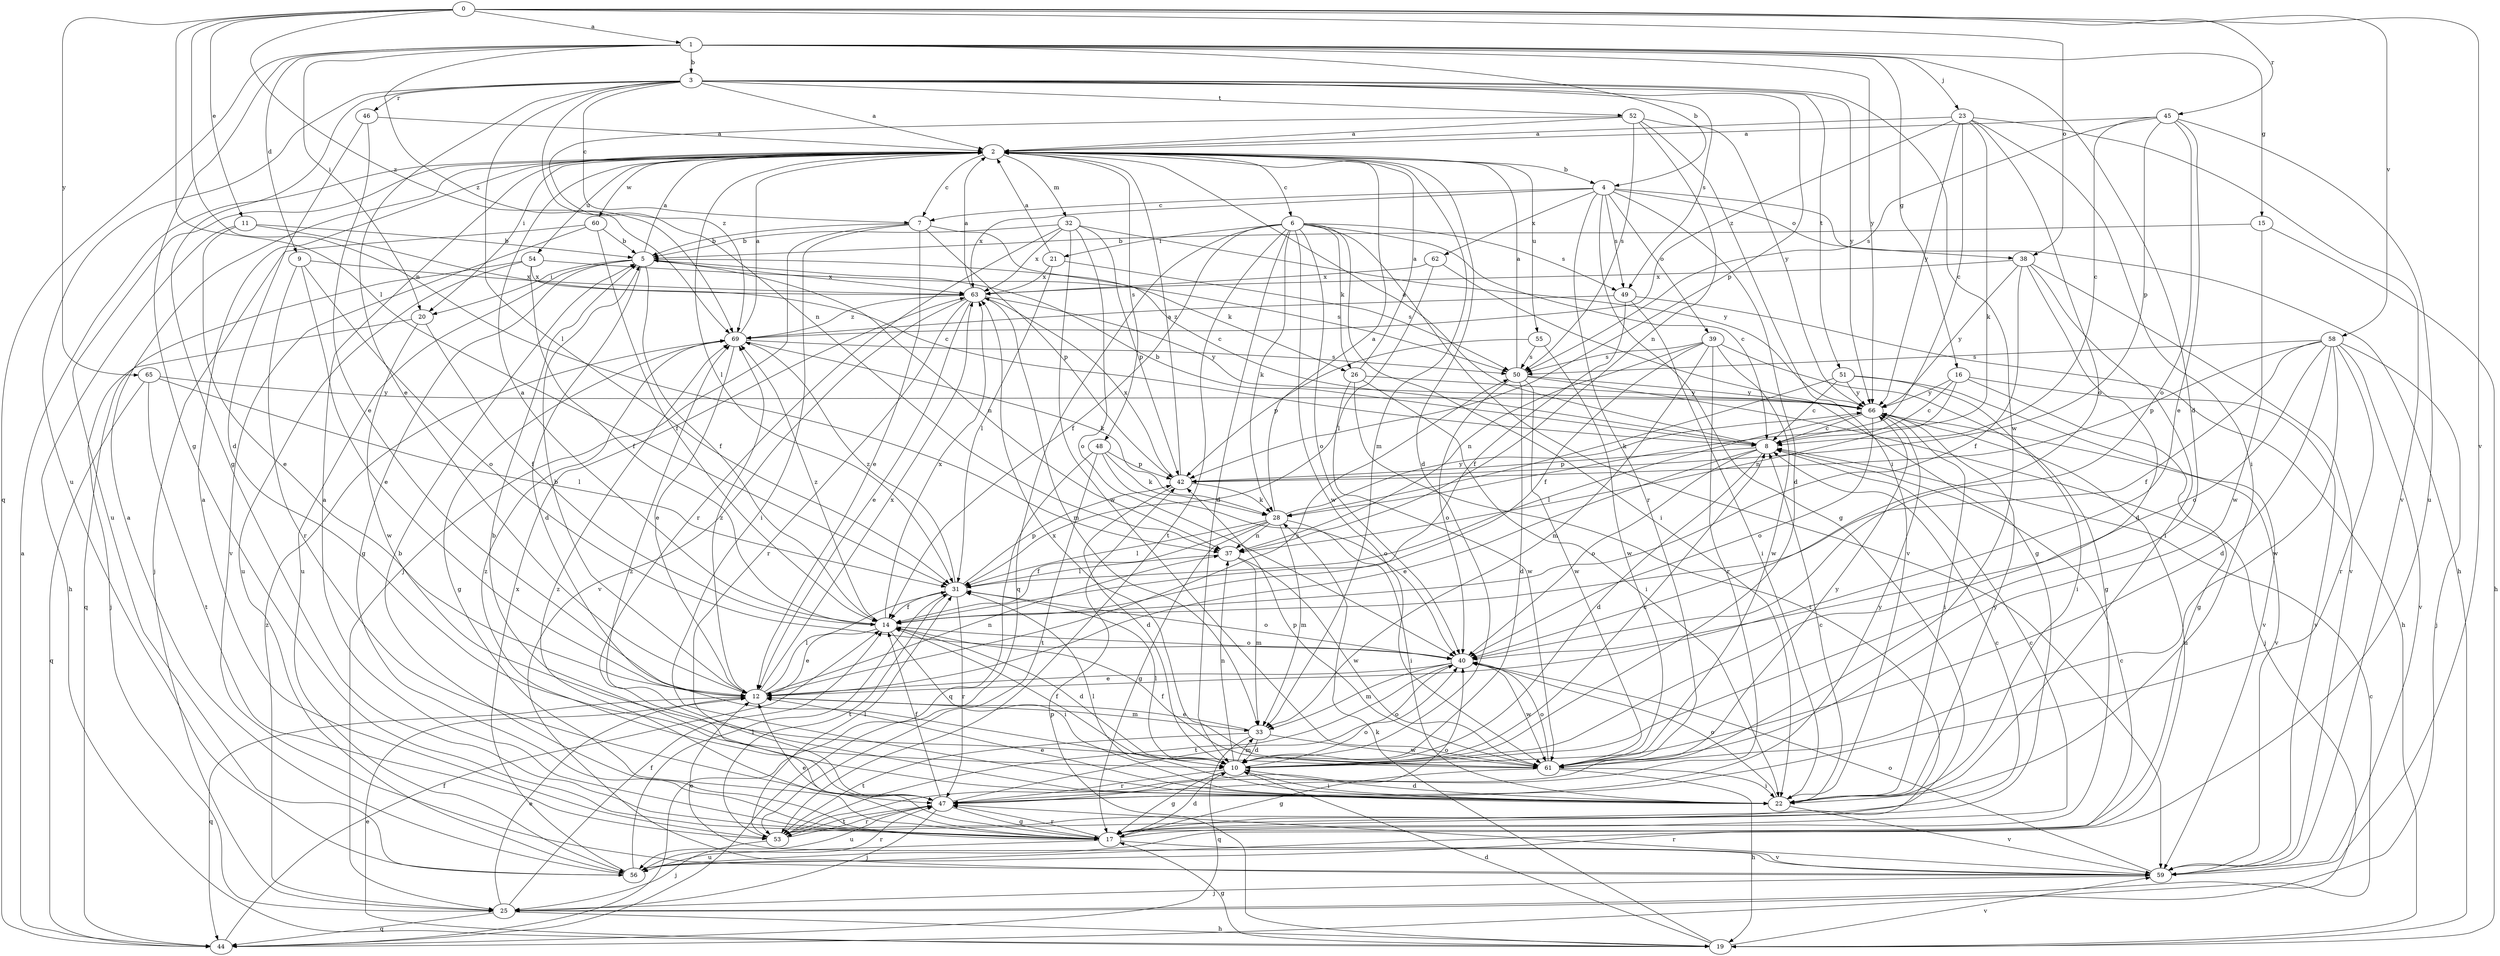 strict digraph  {
0;
1;
2;
3;
4;
5;
6;
7;
8;
9;
10;
11;
12;
14;
15;
16;
17;
19;
20;
21;
22;
23;
25;
26;
28;
31;
32;
33;
37;
38;
39;
40;
42;
44;
45;
46;
47;
48;
49;
50;
51;
52;
53;
54;
55;
56;
58;
59;
60;
61;
62;
63;
65;
66;
69;
0 -> 1  [label=a];
0 -> 11  [label=e];
0 -> 31  [label=l];
0 -> 37  [label=n];
0 -> 38  [label=o];
0 -> 45  [label=r];
0 -> 58  [label=v];
0 -> 59  [label=v];
0 -> 65  [label=y];
0 -> 69  [label=z];
1 -> 3  [label=b];
1 -> 4  [label=b];
1 -> 9  [label=d];
1 -> 10  [label=d];
1 -> 15  [label=g];
1 -> 16  [label=g];
1 -> 17  [label=g];
1 -> 20  [label=i];
1 -> 23  [label=j];
1 -> 44  [label=q];
1 -> 66  [label=y];
1 -> 69  [label=z];
2 -> 4  [label=b];
2 -> 6  [label=c];
2 -> 7  [label=c];
2 -> 10  [label=d];
2 -> 20  [label=i];
2 -> 31  [label=l];
2 -> 32  [label=m];
2 -> 33  [label=m];
2 -> 48  [label=s];
2 -> 54  [label=u];
2 -> 55  [label=u];
2 -> 56  [label=u];
2 -> 60  [label=w];
3 -> 2  [label=a];
3 -> 7  [label=c];
3 -> 12  [label=e];
3 -> 17  [label=g];
3 -> 31  [label=l];
3 -> 37  [label=n];
3 -> 42  [label=p];
3 -> 46  [label=r];
3 -> 49  [label=s];
3 -> 51  [label=t];
3 -> 52  [label=t];
3 -> 56  [label=u];
3 -> 61  [label=w];
3 -> 66  [label=y];
4 -> 7  [label=c];
4 -> 10  [label=d];
4 -> 17  [label=g];
4 -> 19  [label=h];
4 -> 38  [label=o];
4 -> 39  [label=o];
4 -> 47  [label=r];
4 -> 49  [label=s];
4 -> 62  [label=x];
4 -> 63  [label=x];
5 -> 2  [label=a];
5 -> 10  [label=d];
5 -> 14  [label=f];
5 -> 17  [label=g];
5 -> 20  [label=i];
5 -> 26  [label=k];
5 -> 37  [label=n];
5 -> 56  [label=u];
5 -> 63  [label=x];
6 -> 8  [label=c];
6 -> 10  [label=d];
6 -> 14  [label=f];
6 -> 21  [label=i];
6 -> 22  [label=i];
6 -> 26  [label=k];
6 -> 28  [label=k];
6 -> 40  [label=o];
6 -> 44  [label=q];
6 -> 49  [label=s];
6 -> 53  [label=t];
6 -> 59  [label=v];
6 -> 61  [label=w];
7 -> 5  [label=b];
7 -> 8  [label=c];
7 -> 12  [label=e];
7 -> 22  [label=i];
7 -> 25  [label=j];
7 -> 42  [label=p];
8 -> 2  [label=a];
8 -> 5  [label=b];
8 -> 10  [label=d];
8 -> 12  [label=e];
8 -> 40  [label=o];
8 -> 42  [label=p];
9 -> 12  [label=e];
9 -> 40  [label=o];
9 -> 47  [label=r];
9 -> 63  [label=x];
10 -> 8  [label=c];
10 -> 14  [label=f];
10 -> 17  [label=g];
10 -> 22  [label=i];
10 -> 31  [label=l];
10 -> 33  [label=m];
10 -> 37  [label=n];
10 -> 40  [label=o];
10 -> 47  [label=r];
11 -> 5  [label=b];
11 -> 8  [label=c];
11 -> 12  [label=e];
11 -> 19  [label=h];
12 -> 5  [label=b];
12 -> 31  [label=l];
12 -> 33  [label=m];
12 -> 37  [label=n];
12 -> 44  [label=q];
12 -> 50  [label=s];
12 -> 63  [label=x];
12 -> 69  [label=z];
14 -> 2  [label=a];
14 -> 10  [label=d];
14 -> 12  [label=e];
14 -> 22  [label=i];
14 -> 40  [label=o];
14 -> 63  [label=x];
14 -> 69  [label=z];
15 -> 5  [label=b];
15 -> 19  [label=h];
15 -> 61  [label=w];
16 -> 8  [label=c];
16 -> 17  [label=g];
16 -> 37  [label=n];
16 -> 59  [label=v];
16 -> 66  [label=y];
17 -> 2  [label=a];
17 -> 5  [label=b];
17 -> 8  [label=c];
17 -> 10  [label=d];
17 -> 12  [label=e];
17 -> 47  [label=r];
17 -> 56  [label=u];
17 -> 59  [label=v];
17 -> 69  [label=z];
19 -> 10  [label=d];
19 -> 12  [label=e];
19 -> 17  [label=g];
19 -> 28  [label=k];
19 -> 42  [label=p];
19 -> 59  [label=v];
20 -> 14  [label=f];
20 -> 25  [label=j];
20 -> 61  [label=w];
21 -> 2  [label=a];
21 -> 31  [label=l];
21 -> 50  [label=s];
21 -> 63  [label=x];
22 -> 5  [label=b];
22 -> 8  [label=c];
22 -> 10  [label=d];
22 -> 12  [label=e];
22 -> 31  [label=l];
22 -> 40  [label=o];
22 -> 59  [label=v];
22 -> 66  [label=y];
22 -> 69  [label=z];
23 -> 2  [label=a];
23 -> 8  [label=c];
23 -> 22  [label=i];
23 -> 28  [label=k];
23 -> 40  [label=o];
23 -> 59  [label=v];
23 -> 66  [label=y];
23 -> 69  [label=z];
25 -> 12  [label=e];
25 -> 14  [label=f];
25 -> 19  [label=h];
25 -> 44  [label=q];
25 -> 69  [label=z];
26 -> 2  [label=a];
26 -> 22  [label=i];
26 -> 53  [label=t];
26 -> 61  [label=w];
26 -> 66  [label=y];
28 -> 2  [label=a];
28 -> 14  [label=f];
28 -> 17  [label=g];
28 -> 22  [label=i];
28 -> 31  [label=l];
28 -> 33  [label=m];
28 -> 37  [label=n];
28 -> 66  [label=y];
31 -> 14  [label=f];
31 -> 40  [label=o];
31 -> 42  [label=p];
31 -> 47  [label=r];
31 -> 53  [label=t];
31 -> 69  [label=z];
32 -> 5  [label=b];
32 -> 40  [label=o];
32 -> 42  [label=p];
32 -> 47  [label=r];
32 -> 61  [label=w];
32 -> 63  [label=x];
32 -> 66  [label=y];
33 -> 10  [label=d];
33 -> 12  [label=e];
33 -> 44  [label=q];
33 -> 53  [label=t];
33 -> 61  [label=w];
37 -> 31  [label=l];
37 -> 33  [label=m];
37 -> 61  [label=w];
38 -> 10  [label=d];
38 -> 14  [label=f];
38 -> 22  [label=i];
38 -> 59  [label=v];
38 -> 63  [label=x];
38 -> 66  [label=y];
39 -> 14  [label=f];
39 -> 17  [label=g];
39 -> 33  [label=m];
39 -> 37  [label=n];
39 -> 47  [label=r];
39 -> 50  [label=s];
39 -> 61  [label=w];
40 -> 12  [label=e];
40 -> 33  [label=m];
40 -> 53  [label=t];
40 -> 61  [label=w];
42 -> 2  [label=a];
42 -> 10  [label=d];
42 -> 28  [label=k];
42 -> 63  [label=x];
44 -> 2  [label=a];
44 -> 8  [label=c];
44 -> 14  [label=f];
45 -> 2  [label=a];
45 -> 8  [label=c];
45 -> 12  [label=e];
45 -> 40  [label=o];
45 -> 42  [label=p];
45 -> 50  [label=s];
45 -> 56  [label=u];
46 -> 2  [label=a];
46 -> 10  [label=d];
46 -> 12  [label=e];
47 -> 14  [label=f];
47 -> 17  [label=g];
47 -> 25  [label=j];
47 -> 40  [label=o];
47 -> 53  [label=t];
47 -> 56  [label=u];
47 -> 66  [label=y];
47 -> 69  [label=z];
48 -> 28  [label=k];
48 -> 40  [label=o];
48 -> 42  [label=p];
48 -> 44  [label=q];
48 -> 53  [label=t];
49 -> 14  [label=f];
49 -> 19  [label=h];
49 -> 22  [label=i];
49 -> 69  [label=z];
50 -> 2  [label=a];
50 -> 10  [label=d];
50 -> 25  [label=j];
50 -> 40  [label=o];
50 -> 61  [label=w];
50 -> 66  [label=y];
51 -> 8  [label=c];
51 -> 22  [label=i];
51 -> 28  [label=k];
51 -> 59  [label=v];
51 -> 66  [label=y];
52 -> 2  [label=a];
52 -> 22  [label=i];
52 -> 37  [label=n];
52 -> 50  [label=s];
52 -> 66  [label=y];
52 -> 69  [label=z];
53 -> 2  [label=a];
53 -> 8  [label=c];
53 -> 25  [label=j];
53 -> 31  [label=l];
53 -> 40  [label=o];
53 -> 47  [label=r];
54 -> 14  [label=f];
54 -> 44  [label=q];
54 -> 50  [label=s];
54 -> 56  [label=u];
54 -> 63  [label=x];
55 -> 42  [label=p];
55 -> 50  [label=s];
55 -> 61  [label=w];
56 -> 2  [label=a];
56 -> 8  [label=c];
56 -> 31  [label=l];
56 -> 47  [label=r];
56 -> 63  [label=x];
58 -> 10  [label=d];
58 -> 14  [label=f];
58 -> 25  [label=j];
58 -> 40  [label=o];
58 -> 42  [label=p];
58 -> 47  [label=r];
58 -> 50  [label=s];
58 -> 59  [label=v];
58 -> 61  [label=w];
59 -> 12  [label=e];
59 -> 25  [label=j];
59 -> 40  [label=o];
59 -> 47  [label=r];
60 -> 5  [label=b];
60 -> 14  [label=f];
60 -> 25  [label=j];
60 -> 59  [label=v];
61 -> 14  [label=f];
61 -> 17  [label=g];
61 -> 19  [label=h];
61 -> 22  [label=i];
61 -> 40  [label=o];
61 -> 42  [label=p];
61 -> 63  [label=x];
61 -> 66  [label=y];
62 -> 17  [label=g];
62 -> 31  [label=l];
62 -> 63  [label=x];
63 -> 2  [label=a];
63 -> 12  [label=e];
63 -> 33  [label=m];
63 -> 47  [label=r];
63 -> 59  [label=v];
63 -> 66  [label=y];
63 -> 69  [label=z];
65 -> 31  [label=l];
65 -> 44  [label=q];
65 -> 53  [label=t];
65 -> 66  [label=y];
66 -> 8  [label=c];
66 -> 22  [label=i];
66 -> 31  [label=l];
66 -> 40  [label=o];
66 -> 56  [label=u];
66 -> 59  [label=v];
69 -> 2  [label=a];
69 -> 12  [label=e];
69 -> 17  [label=g];
69 -> 28  [label=k];
69 -> 50  [label=s];
}
